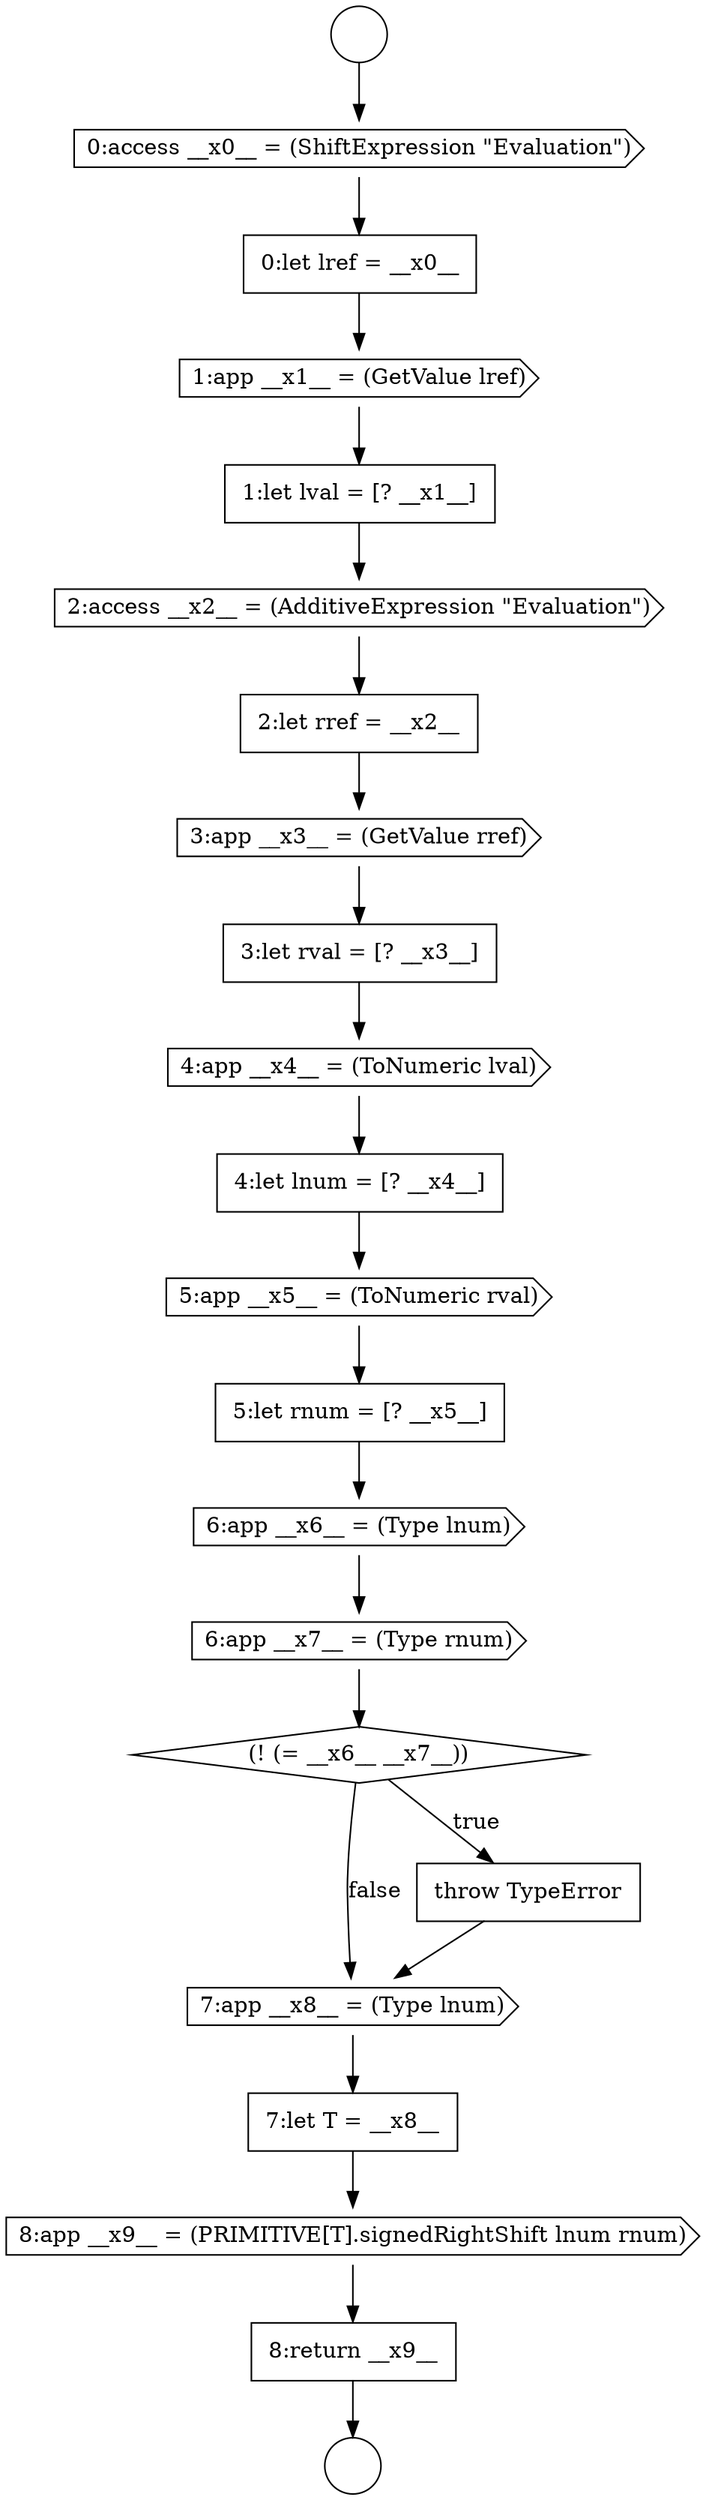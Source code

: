 digraph {
  node5329 [shape=cds, label=<<font color="black">0:access __x0__ = (ShiftExpression &quot;Evaluation&quot;)</font>> color="black" fillcolor="white" style=filled]
  node5348 [shape=none, margin=0, label=<<font color="black">
    <table border="0" cellborder="1" cellspacing="0" cellpadding="10">
      <tr><td align="left">8:return __x9__</td></tr>
    </table>
  </font>> color="black" fillcolor="white" style=filled]
  node5342 [shape=cds, label=<<font color="black">6:app __x7__ = (Type rnum)</font>> color="black" fillcolor="white" style=filled]
  node5338 [shape=none, margin=0, label=<<font color="black">
    <table border="0" cellborder="1" cellspacing="0" cellpadding="10">
      <tr><td align="left">4:let lnum = [? __x4__]</td></tr>
    </table>
  </font>> color="black" fillcolor="white" style=filled]
  node5333 [shape=cds, label=<<font color="black">2:access __x2__ = (AdditiveExpression &quot;Evaluation&quot;)</font>> color="black" fillcolor="white" style=filled]
  node5334 [shape=none, margin=0, label=<<font color="black">
    <table border="0" cellborder="1" cellspacing="0" cellpadding="10">
      <tr><td align="left">2:let rref = __x2__</td></tr>
    </table>
  </font>> color="black" fillcolor="white" style=filled]
  node5345 [shape=cds, label=<<font color="black">7:app __x8__ = (Type lnum)</font>> color="black" fillcolor="white" style=filled]
  node5337 [shape=cds, label=<<font color="black">4:app __x4__ = (ToNumeric lval)</font>> color="black" fillcolor="white" style=filled]
  node5327 [shape=circle label=" " color="black" fillcolor="white" style=filled]
  node5331 [shape=cds, label=<<font color="black">1:app __x1__ = (GetValue lref)</font>> color="black" fillcolor="white" style=filled]
  node5346 [shape=none, margin=0, label=<<font color="black">
    <table border="0" cellborder="1" cellspacing="0" cellpadding="10">
      <tr><td align="left">7:let T = __x8__</td></tr>
    </table>
  </font>> color="black" fillcolor="white" style=filled]
  node5335 [shape=cds, label=<<font color="black">3:app __x3__ = (GetValue rref)</font>> color="black" fillcolor="white" style=filled]
  node5340 [shape=none, margin=0, label=<<font color="black">
    <table border="0" cellborder="1" cellspacing="0" cellpadding="10">
      <tr><td align="left">5:let rnum = [? __x5__]</td></tr>
    </table>
  </font>> color="black" fillcolor="white" style=filled]
  node5347 [shape=cds, label=<<font color="black">8:app __x9__ = (PRIMITIVE[T].signedRightShift lnum rnum)</font>> color="black" fillcolor="white" style=filled]
  node5332 [shape=none, margin=0, label=<<font color="black">
    <table border="0" cellborder="1" cellspacing="0" cellpadding="10">
      <tr><td align="left">1:let lval = [? __x1__]</td></tr>
    </table>
  </font>> color="black" fillcolor="white" style=filled]
  node5336 [shape=none, margin=0, label=<<font color="black">
    <table border="0" cellborder="1" cellspacing="0" cellpadding="10">
      <tr><td align="left">3:let rval = [? __x3__]</td></tr>
    </table>
  </font>> color="black" fillcolor="white" style=filled]
  node5339 [shape=cds, label=<<font color="black">5:app __x5__ = (ToNumeric rval)</font>> color="black" fillcolor="white" style=filled]
  node5344 [shape=none, margin=0, label=<<font color="black">
    <table border="0" cellborder="1" cellspacing="0" cellpadding="10">
      <tr><td align="left">throw TypeError</td></tr>
    </table>
  </font>> color="black" fillcolor="white" style=filled]
  node5343 [shape=diamond, label=<<font color="black">(! (= __x6__ __x7__))</font>> color="black" fillcolor="white" style=filled]
  node5328 [shape=circle label=" " color="black" fillcolor="white" style=filled]
  node5341 [shape=cds, label=<<font color="black">6:app __x6__ = (Type lnum)</font>> color="black" fillcolor="white" style=filled]
  node5330 [shape=none, margin=0, label=<<font color="black">
    <table border="0" cellborder="1" cellspacing="0" cellpadding="10">
      <tr><td align="left">0:let lref = __x0__</td></tr>
    </table>
  </font>> color="black" fillcolor="white" style=filled]
  node5330 -> node5331 [ color="black"]
  node5336 -> node5337 [ color="black"]
  node5342 -> node5343 [ color="black"]
  node5348 -> node5328 [ color="black"]
  node5337 -> node5338 [ color="black"]
  node5341 -> node5342 [ color="black"]
  node5332 -> node5333 [ color="black"]
  node5329 -> node5330 [ color="black"]
  node5347 -> node5348 [ color="black"]
  node5340 -> node5341 [ color="black"]
  node5345 -> node5346 [ color="black"]
  node5343 -> node5344 [label=<<font color="black">true</font>> color="black"]
  node5343 -> node5345 [label=<<font color="black">false</font>> color="black"]
  node5335 -> node5336 [ color="black"]
  node5344 -> node5345 [ color="black"]
  node5339 -> node5340 [ color="black"]
  node5346 -> node5347 [ color="black"]
  node5327 -> node5329 [ color="black"]
  node5334 -> node5335 [ color="black"]
  node5338 -> node5339 [ color="black"]
  node5331 -> node5332 [ color="black"]
  node5333 -> node5334 [ color="black"]
}
